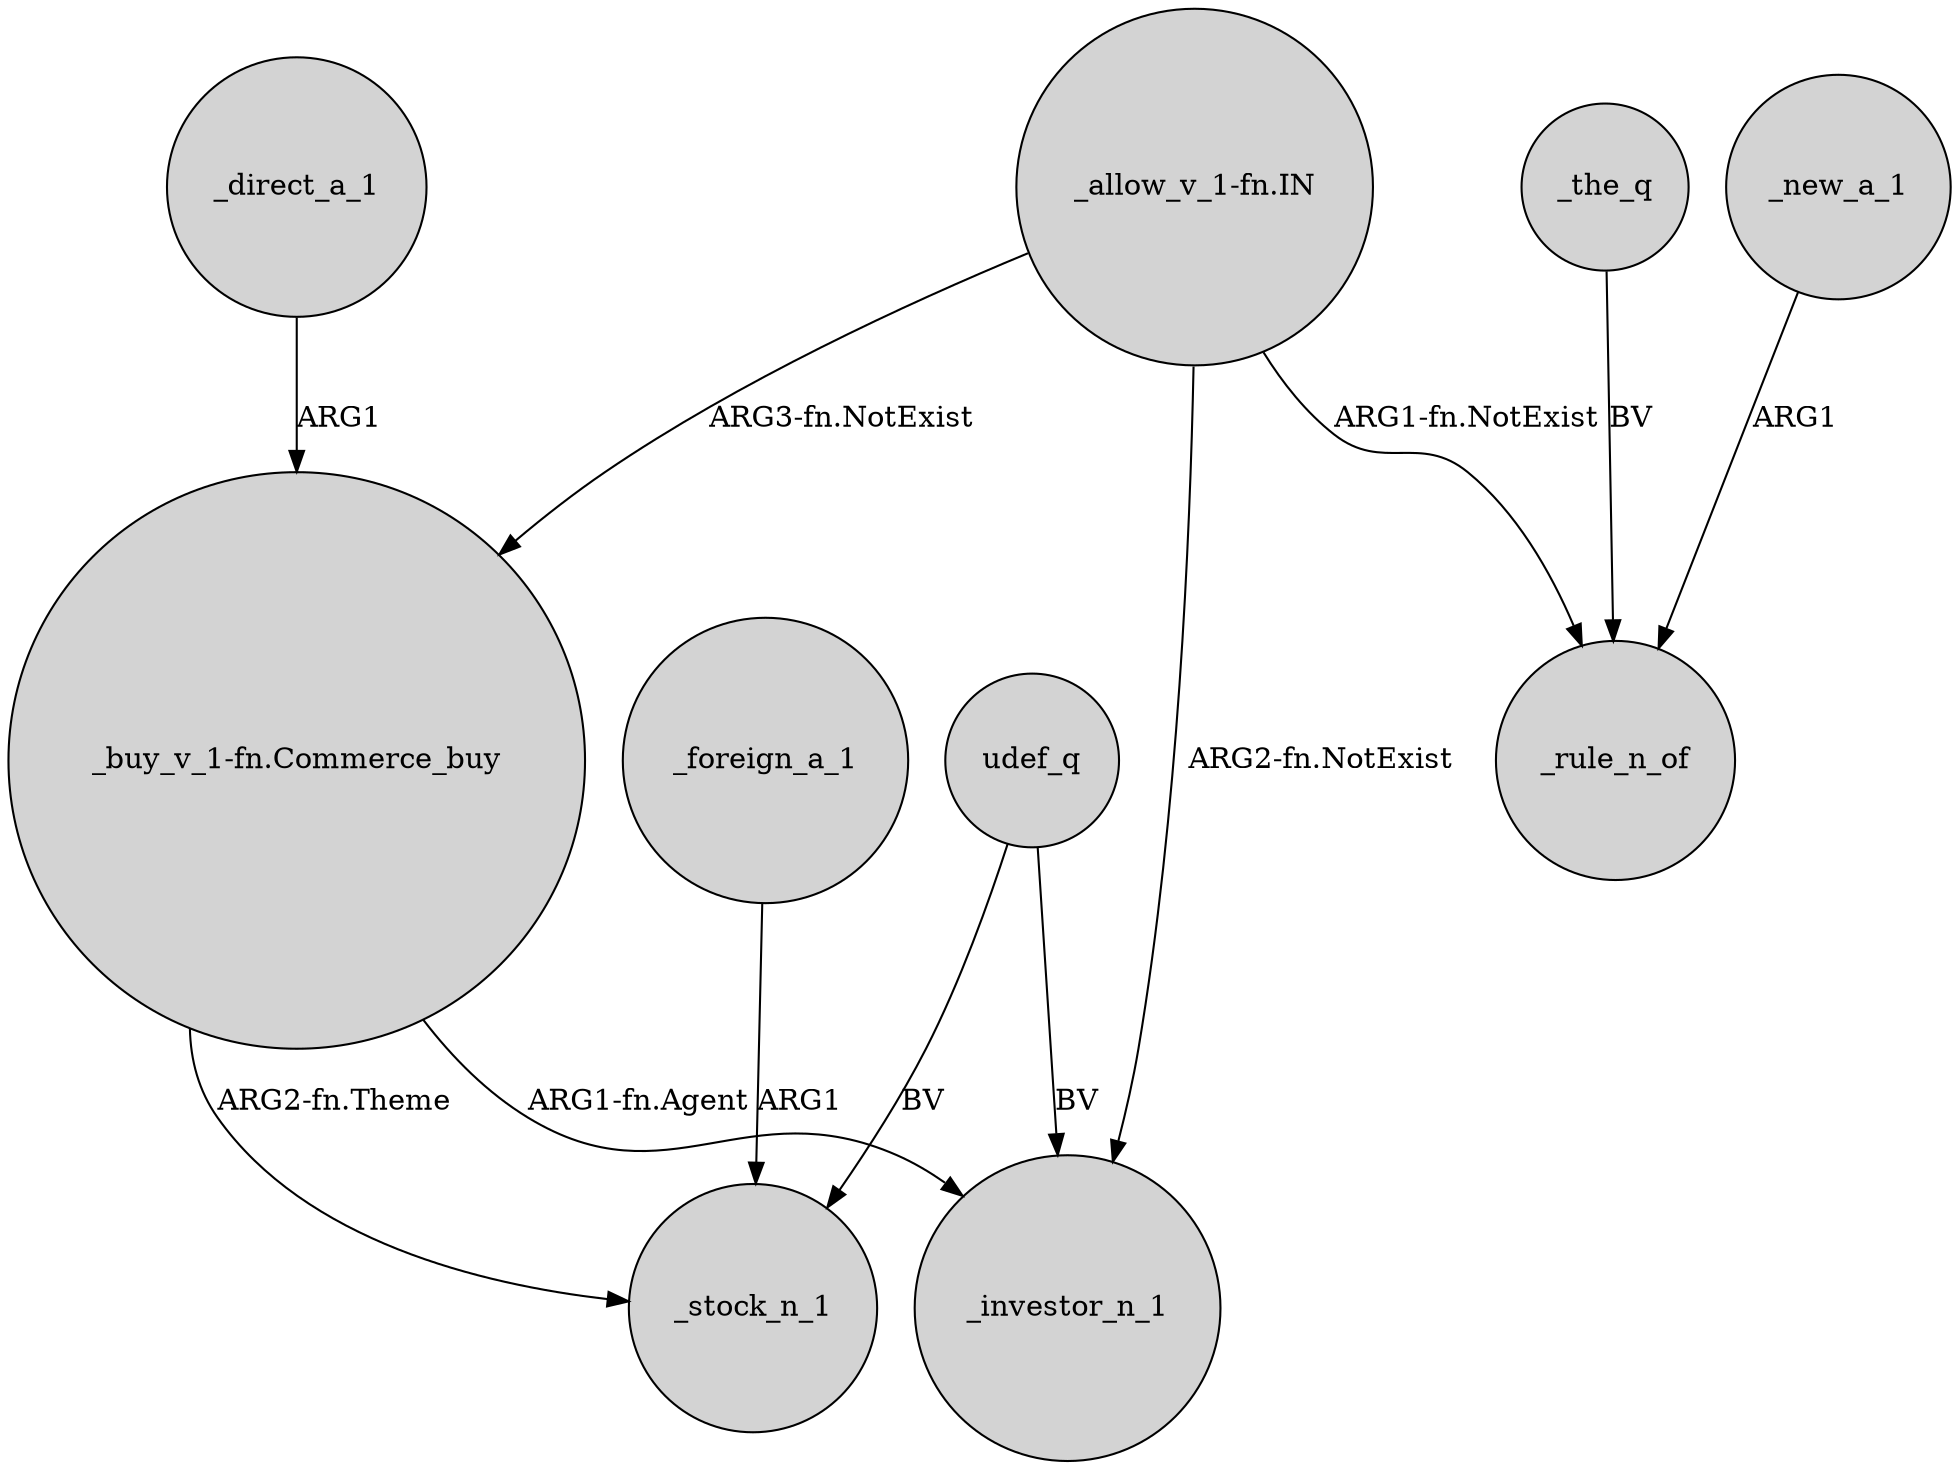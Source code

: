 digraph {
	node [shape=circle style=filled]
	udef_q -> _stock_n_1 [label=BV]
	"_buy_v_1-fn.Commerce_buy" -> _investor_n_1 [label="ARG1-fn.Agent"]
	"_allow_v_1-fn.IN" -> "_buy_v_1-fn.Commerce_buy" [label="ARG3-fn.NotExist"]
	udef_q -> _investor_n_1 [label=BV]
	"_buy_v_1-fn.Commerce_buy" -> _stock_n_1 [label="ARG2-fn.Theme"]
	"_allow_v_1-fn.IN" -> _investor_n_1 [label="ARG2-fn.NotExist"]
	_foreign_a_1 -> _stock_n_1 [label=ARG1]
	_the_q -> _rule_n_of [label=BV]
	"_allow_v_1-fn.IN" -> _rule_n_of [label="ARG1-fn.NotExist"]
	_direct_a_1 -> "_buy_v_1-fn.Commerce_buy" [label=ARG1]
	_new_a_1 -> _rule_n_of [label=ARG1]
}
